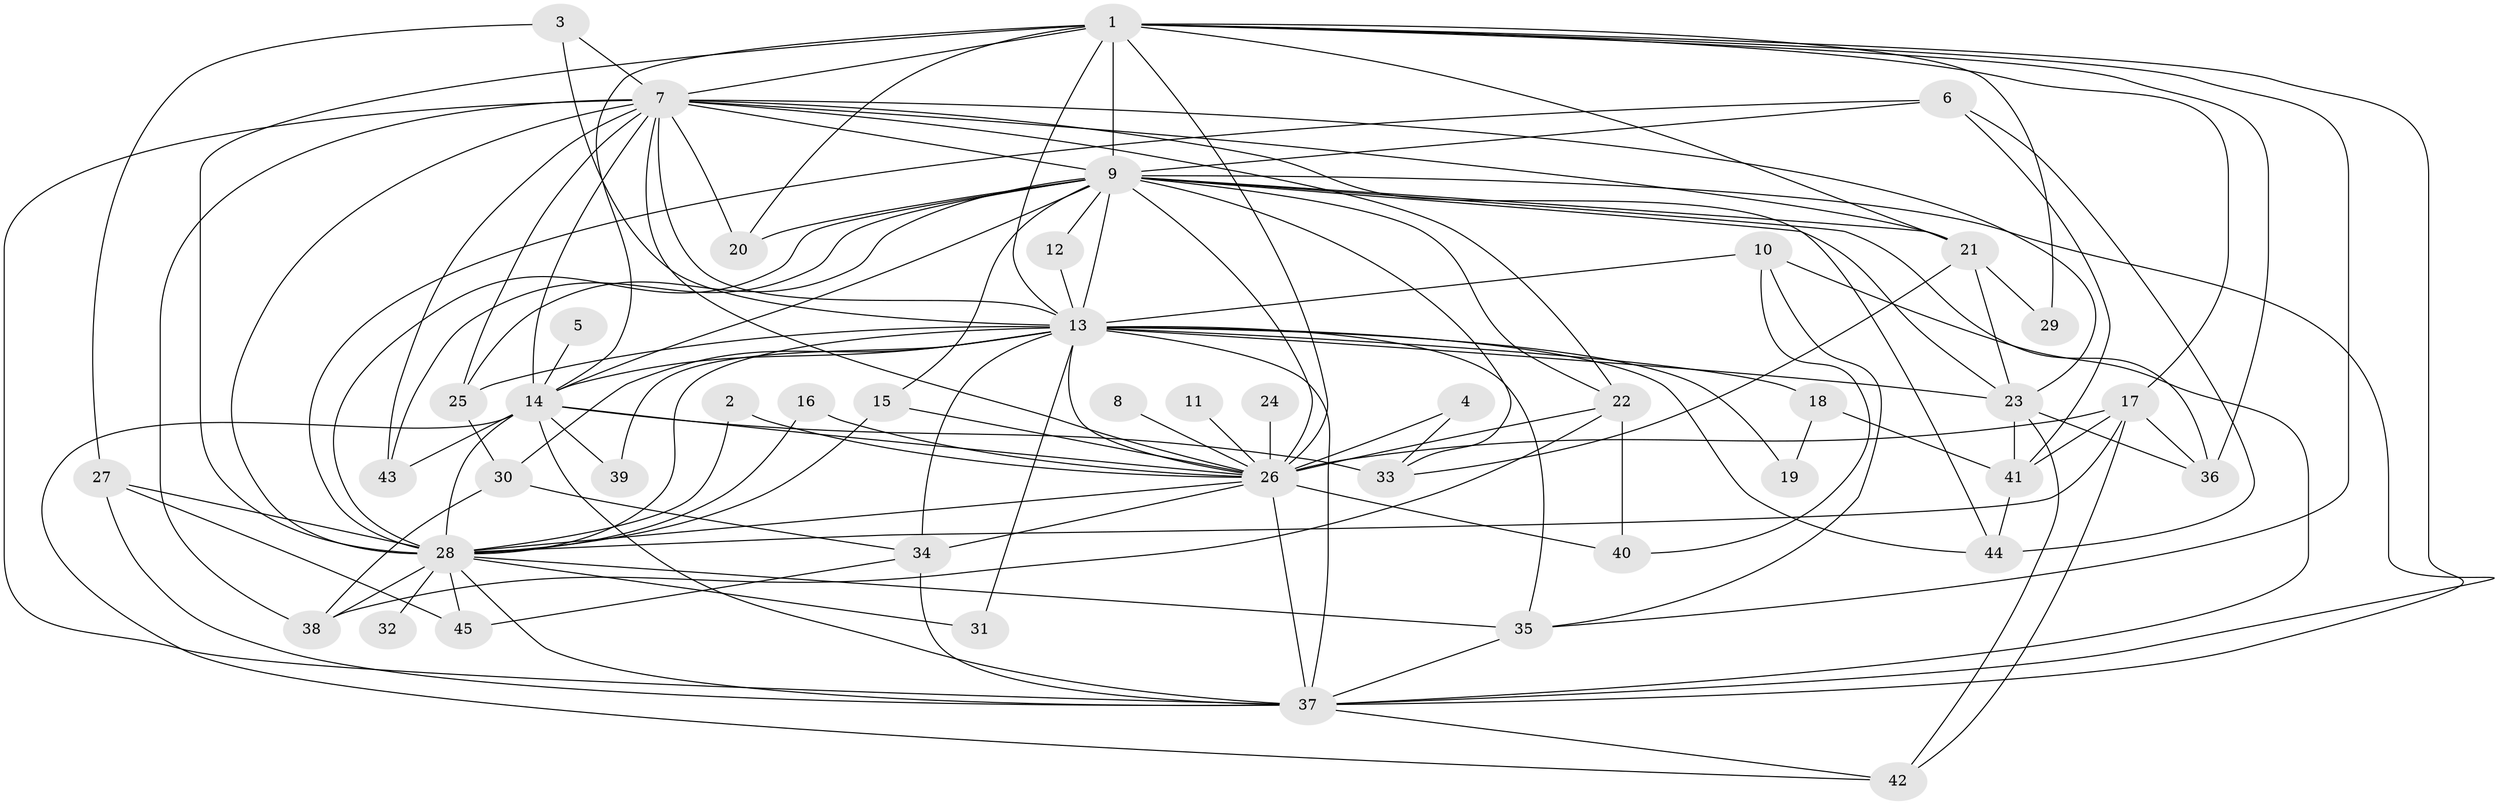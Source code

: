 // original degree distribution, {16: 0.022222222222222223, 12: 0.011111111111111112, 27: 0.011111111111111112, 21: 0.011111111111111112, 26: 0.011111111111111112, 24: 0.011111111111111112, 20: 0.011111111111111112, 17: 0.011111111111111112, 14: 0.011111111111111112, 4: 0.12222222222222222, 2: 0.5444444444444444, 3: 0.15555555555555556, 5: 0.044444444444444446, 6: 0.011111111111111112, 7: 0.011111111111111112}
// Generated by graph-tools (version 1.1) at 2025/01/03/09/25 03:01:36]
// undirected, 45 vertices, 124 edges
graph export_dot {
graph [start="1"]
  node [color=gray90,style=filled];
  1;
  2;
  3;
  4;
  5;
  6;
  7;
  8;
  9;
  10;
  11;
  12;
  13;
  14;
  15;
  16;
  17;
  18;
  19;
  20;
  21;
  22;
  23;
  24;
  25;
  26;
  27;
  28;
  29;
  30;
  31;
  32;
  33;
  34;
  35;
  36;
  37;
  38;
  39;
  40;
  41;
  42;
  43;
  44;
  45;
  1 -- 7 [weight=2.0];
  1 -- 9 [weight=4.0];
  1 -- 13 [weight=3.0];
  1 -- 14 [weight=2.0];
  1 -- 17 [weight=1.0];
  1 -- 20 [weight=1.0];
  1 -- 21 [weight=1.0];
  1 -- 26 [weight=2.0];
  1 -- 28 [weight=3.0];
  1 -- 29 [weight=1.0];
  1 -- 35 [weight=1.0];
  1 -- 36 [weight=1.0];
  1 -- 37 [weight=2.0];
  2 -- 26 [weight=1.0];
  2 -- 28 [weight=1.0];
  3 -- 7 [weight=1.0];
  3 -- 13 [weight=1.0];
  3 -- 27 [weight=1.0];
  4 -- 26 [weight=1.0];
  4 -- 33 [weight=1.0];
  5 -- 14 [weight=1.0];
  6 -- 9 [weight=1.0];
  6 -- 28 [weight=1.0];
  6 -- 41 [weight=1.0];
  6 -- 44 [weight=1.0];
  7 -- 9 [weight=2.0];
  7 -- 13 [weight=1.0];
  7 -- 14 [weight=1.0];
  7 -- 20 [weight=1.0];
  7 -- 21 [weight=1.0];
  7 -- 22 [weight=1.0];
  7 -- 23 [weight=1.0];
  7 -- 25 [weight=1.0];
  7 -- 26 [weight=2.0];
  7 -- 28 [weight=1.0];
  7 -- 37 [weight=2.0];
  7 -- 38 [weight=1.0];
  7 -- 43 [weight=1.0];
  7 -- 44 [weight=1.0];
  8 -- 26 [weight=1.0];
  9 -- 12 [weight=1.0];
  9 -- 13 [weight=3.0];
  9 -- 14 [weight=2.0];
  9 -- 15 [weight=1.0];
  9 -- 20 [weight=1.0];
  9 -- 21 [weight=1.0];
  9 -- 22 [weight=1.0];
  9 -- 23 [weight=1.0];
  9 -- 25 [weight=1.0];
  9 -- 26 [weight=4.0];
  9 -- 28 [weight=3.0];
  9 -- 33 [weight=1.0];
  9 -- 36 [weight=1.0];
  9 -- 37 [weight=2.0];
  9 -- 43 [weight=1.0];
  10 -- 13 [weight=1.0];
  10 -- 35 [weight=1.0];
  10 -- 37 [weight=1.0];
  10 -- 40 [weight=1.0];
  11 -- 26 [weight=1.0];
  12 -- 13 [weight=1.0];
  13 -- 14 [weight=1.0];
  13 -- 18 [weight=1.0];
  13 -- 19 [weight=1.0];
  13 -- 23 [weight=1.0];
  13 -- 25 [weight=1.0];
  13 -- 26 [weight=1.0];
  13 -- 28 [weight=1.0];
  13 -- 30 [weight=1.0];
  13 -- 31 [weight=1.0];
  13 -- 34 [weight=1.0];
  13 -- 35 [weight=1.0];
  13 -- 37 [weight=1.0];
  13 -- 39 [weight=2.0];
  13 -- 44 [weight=1.0];
  14 -- 26 [weight=1.0];
  14 -- 28 [weight=2.0];
  14 -- 33 [weight=1.0];
  14 -- 37 [weight=2.0];
  14 -- 39 [weight=1.0];
  14 -- 42 [weight=1.0];
  14 -- 43 [weight=1.0];
  15 -- 26 [weight=1.0];
  15 -- 28 [weight=1.0];
  16 -- 26 [weight=1.0];
  16 -- 28 [weight=1.0];
  17 -- 26 [weight=1.0];
  17 -- 28 [weight=1.0];
  17 -- 36 [weight=1.0];
  17 -- 41 [weight=1.0];
  17 -- 42 [weight=1.0];
  18 -- 19 [weight=1.0];
  18 -- 41 [weight=1.0];
  21 -- 23 [weight=1.0];
  21 -- 29 [weight=1.0];
  21 -- 33 [weight=1.0];
  22 -- 26 [weight=1.0];
  22 -- 38 [weight=1.0];
  22 -- 40 [weight=1.0];
  23 -- 36 [weight=1.0];
  23 -- 41 [weight=1.0];
  23 -- 42 [weight=1.0];
  24 -- 26 [weight=1.0];
  25 -- 30 [weight=1.0];
  26 -- 28 [weight=1.0];
  26 -- 34 [weight=1.0];
  26 -- 37 [weight=1.0];
  26 -- 40 [weight=1.0];
  27 -- 28 [weight=1.0];
  27 -- 37 [weight=1.0];
  27 -- 45 [weight=1.0];
  28 -- 31 [weight=1.0];
  28 -- 32 [weight=1.0];
  28 -- 35 [weight=1.0];
  28 -- 37 [weight=1.0];
  28 -- 38 [weight=1.0];
  28 -- 45 [weight=1.0];
  30 -- 34 [weight=1.0];
  30 -- 38 [weight=1.0];
  34 -- 37 [weight=1.0];
  34 -- 45 [weight=1.0];
  35 -- 37 [weight=1.0];
  37 -- 42 [weight=1.0];
  41 -- 44 [weight=1.0];
}
